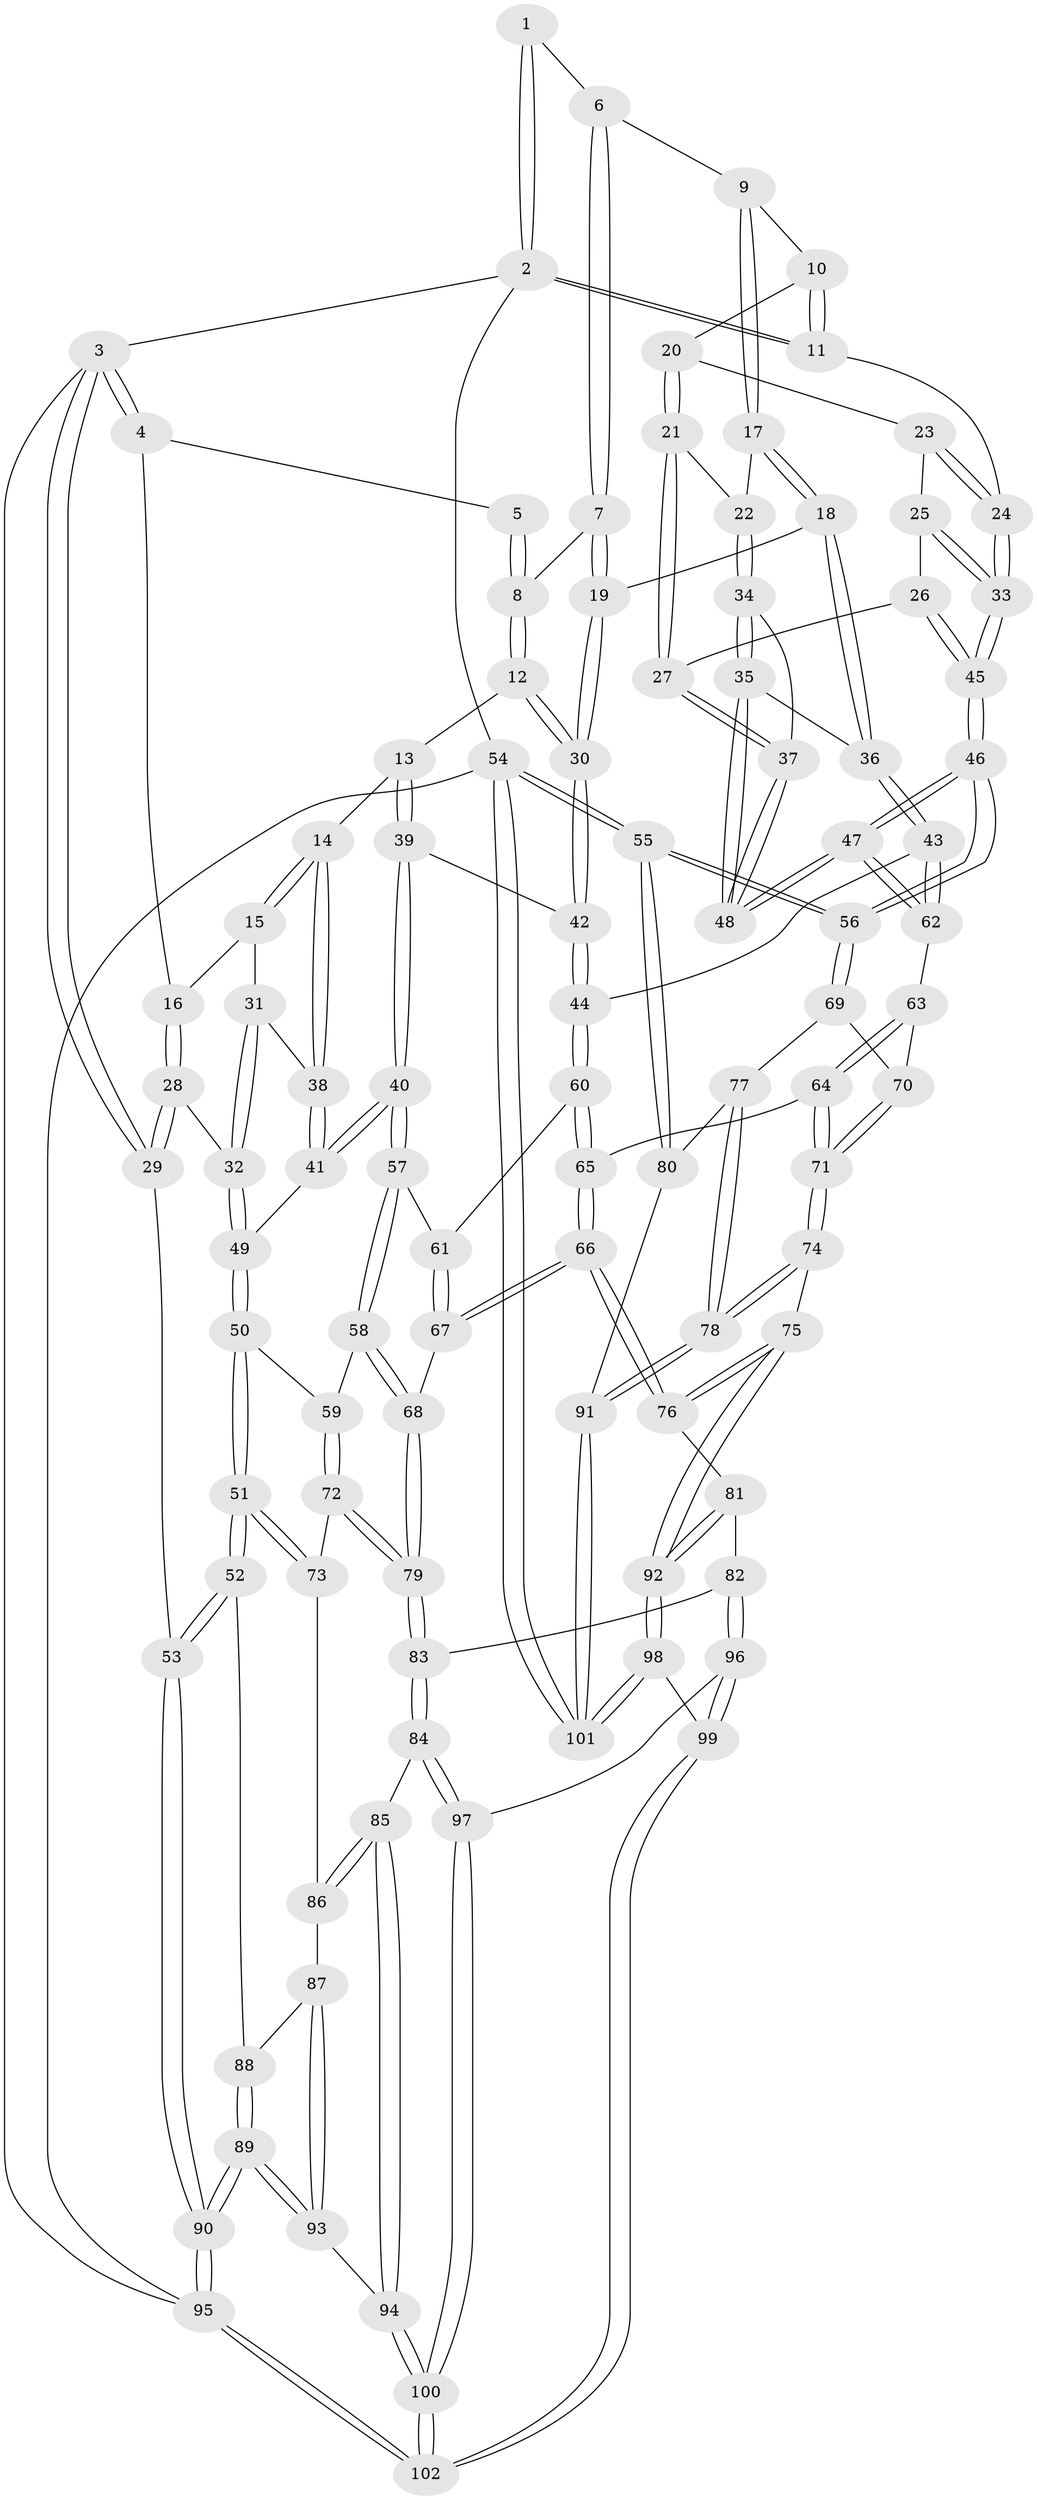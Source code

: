 // Generated by graph-tools (version 1.1) at 2025/00/03/09/25 05:00:40]
// undirected, 102 vertices, 252 edges
graph export_dot {
graph [start="1"]
  node [color=gray90,style=filled];
  1 [pos="+0.7283924277275492+0"];
  2 [pos="+1+0"];
  3 [pos="+0+0"];
  4 [pos="+0.0684616952157794+0"];
  5 [pos="+0.4161536661996851+0"];
  6 [pos="+0.7299312761845184+0"];
  7 [pos="+0.5800818882278501+0.1090328798313874"];
  8 [pos="+0.4230756344347584+0.062106688161198825"];
  9 [pos="+0.7566593615035571+0"];
  10 [pos="+0.8684450413906482+0.061789564978899765"];
  11 [pos="+1+0"];
  12 [pos="+0.4129260334693476+0.07993221948158843"];
  13 [pos="+0.3408695780191563+0.12500555371707853"];
  14 [pos="+0.328821127647478+0.1255623799826519"];
  15 [pos="+0.19985462395158132+0.10549053413196695"];
  16 [pos="+0.1728208683537738+0.06745822588873203"];
  17 [pos="+0.7235169061390546+0.10836584029679243"];
  18 [pos="+0.6317297086603703+0.17045352471108707"];
  19 [pos="+0.610756931202216+0.15834782967028097"];
  20 [pos="+0.8796109077706042+0.10283888209053024"];
  21 [pos="+0.874813366567983+0.11170202984805884"];
  22 [pos="+0.787975474725463+0.15990726081146872"];
  23 [pos="+0.9059598846948892+0.10739394547886286"];
  24 [pos="+1+0"];
  25 [pos="+0.9781428386511885+0.1714469114548633"];
  26 [pos="+0.9299937479189786+0.23928856061345333"];
  27 [pos="+0.8984505056196612+0.23857398928215004"];
  28 [pos="+0+0.2452579921565951"];
  29 [pos="+0+0.23367623355998887"];
  30 [pos="+0.47880725274497143+0.23985943446684488"];
  31 [pos="+0.19567029344209297+0.12449230188524536"];
  32 [pos="+0.07146794600772288+0.29936048526054443"];
  33 [pos="+1+0.0628029822554243"];
  34 [pos="+0.7821990896342839+0.3004531664611812"];
  35 [pos="+0.7467475797152956+0.3397921991850822"];
  36 [pos="+0.7018225852014289+0.36728477917637586"];
  37 [pos="+0.8403160533636221+0.2773909064121085"];
  38 [pos="+0.24393328486580115+0.2701372972586362"];
  39 [pos="+0.3596436711792015+0.37322373483060983"];
  40 [pos="+0.3400430069694098+0.39184006007096706"];
  41 [pos="+0.2476395762148571+0.35996819310429656"];
  42 [pos="+0.46451142337144+0.3234516856640245"];
  43 [pos="+0.6932983999364393+0.38171859831435095"];
  44 [pos="+0.6901150498662428+0.3830053835668956"];
  45 [pos="+1+0.4489320512502262"];
  46 [pos="+1+0.48243545997241966"];
  47 [pos="+1+0.48232908032497895"];
  48 [pos="+1+0.45515793914353503"];
  49 [pos="+0.15265622080005548+0.3642035259233136"];
  50 [pos="+0.07901821901607096+0.546293386151813"];
  51 [pos="+0.01465050029496653+0.6046151973443936"];
  52 [pos="+0+0.6119468592975233"];
  53 [pos="+0+0.6057413722713777"];
  54 [pos="+1+1"];
  55 [pos="+1+0.7032163231834664"];
  56 [pos="+1+0.6035280489097504"];
  57 [pos="+0.351134269343566+0.45334778287136435"];
  58 [pos="+0.3509597388546542+0.5670997485010464"];
  59 [pos="+0.3224123997252702+0.5670258506578126"];
  60 [pos="+0.6521562356114451+0.4382610494116314"];
  61 [pos="+0.6071282548987974+0.48491259103720324"];
  62 [pos="+0.8183652497212245+0.5374324357678463"];
  63 [pos="+0.8082388976814722+0.5790363733092555"];
  64 [pos="+0.7560043150772056+0.6354946667182119"];
  65 [pos="+0.685993253312592+0.6492067764323324"];
  66 [pos="+0.5873359523952046+0.7041308245608553"];
  67 [pos="+0.528369424637686+0.63010400502645"];
  68 [pos="+0.3637699848553093+0.5963090714286949"];
  69 [pos="+0.893912339832672+0.6772564329320001"];
  70 [pos="+0.8619506337637665+0.6523130387718601"];
  71 [pos="+0.7910005965965824+0.7664465620555982"];
  72 [pos="+0.10262409720076257+0.663163999177474"];
  73 [pos="+0.08300028169507116+0.6608927477847509"];
  74 [pos="+0.7943982007126923+0.8066044828045468"];
  75 [pos="+0.6727363929714235+0.7756779990140938"];
  76 [pos="+0.5877588707055725+0.7088534265888062"];
  77 [pos="+0.8916958712173441+0.6902682137125623"];
  78 [pos="+0.7963588625174551+0.8086555719268329"];
  79 [pos="+0.31535829006414384+0.7127223756054617"];
  80 [pos="+0.9317827798759041+0.7798316735439816"];
  81 [pos="+0.5768233403603718+0.7272760649378265"];
  82 [pos="+0.486828923901781+0.8122329495495907"];
  83 [pos="+0.3148123474016294+0.7371780334485686"];
  84 [pos="+0.29554552919276544+0.7801782783185122"];
  85 [pos="+0.24547765407429953+0.8002233899980102"];
  86 [pos="+0.08687263543777439+0.6717963914086229"];
  87 [pos="+0.12210568781109932+0.805043485707599"];
  88 [pos="+0.040413046226761215+0.805188420920879"];
  89 [pos="+0+0.9761864343558927"];
  90 [pos="+0+1"];
  91 [pos="+0.8235696979574637+0.8544241911933055"];
  92 [pos="+0.6171982208885023+1"];
  93 [pos="+0.13365002561962477+0.8193247372067135"];
  94 [pos="+0.1725543686666099+0.837590951046903"];
  95 [pos="+0+1"];
  96 [pos="+0.47441077934279985+0.9612482270237469"];
  97 [pos="+0.326946627967016+0.8694003342594643"];
  98 [pos="+0.6137313268406059+1"];
  99 [pos="+0.5610940894452142+1"];
  100 [pos="+0.15895920459434176+1"];
  101 [pos="+0.8474345977343936+1"];
  102 [pos="+0.09821759244630218+1"];
  1 -- 2;
  1 -- 2;
  1 -- 6;
  2 -- 3;
  2 -- 11;
  2 -- 11;
  2 -- 54;
  3 -- 4;
  3 -- 4;
  3 -- 29;
  3 -- 29;
  3 -- 95;
  4 -- 5;
  4 -- 16;
  5 -- 8;
  5 -- 8;
  6 -- 7;
  6 -- 7;
  6 -- 9;
  7 -- 8;
  7 -- 19;
  7 -- 19;
  8 -- 12;
  8 -- 12;
  9 -- 10;
  9 -- 17;
  9 -- 17;
  10 -- 11;
  10 -- 11;
  10 -- 20;
  11 -- 24;
  12 -- 13;
  12 -- 30;
  12 -- 30;
  13 -- 14;
  13 -- 39;
  13 -- 39;
  14 -- 15;
  14 -- 15;
  14 -- 38;
  14 -- 38;
  15 -- 16;
  15 -- 31;
  16 -- 28;
  16 -- 28;
  17 -- 18;
  17 -- 18;
  17 -- 22;
  18 -- 19;
  18 -- 36;
  18 -- 36;
  19 -- 30;
  19 -- 30;
  20 -- 21;
  20 -- 21;
  20 -- 23;
  21 -- 22;
  21 -- 27;
  21 -- 27;
  22 -- 34;
  22 -- 34;
  23 -- 24;
  23 -- 24;
  23 -- 25;
  24 -- 33;
  24 -- 33;
  25 -- 26;
  25 -- 33;
  25 -- 33;
  26 -- 27;
  26 -- 45;
  26 -- 45;
  27 -- 37;
  27 -- 37;
  28 -- 29;
  28 -- 29;
  28 -- 32;
  29 -- 53;
  30 -- 42;
  30 -- 42;
  31 -- 32;
  31 -- 32;
  31 -- 38;
  32 -- 49;
  32 -- 49;
  33 -- 45;
  33 -- 45;
  34 -- 35;
  34 -- 35;
  34 -- 37;
  35 -- 36;
  35 -- 48;
  35 -- 48;
  36 -- 43;
  36 -- 43;
  37 -- 48;
  37 -- 48;
  38 -- 41;
  38 -- 41;
  39 -- 40;
  39 -- 40;
  39 -- 42;
  40 -- 41;
  40 -- 41;
  40 -- 57;
  40 -- 57;
  41 -- 49;
  42 -- 44;
  42 -- 44;
  43 -- 44;
  43 -- 62;
  43 -- 62;
  44 -- 60;
  44 -- 60;
  45 -- 46;
  45 -- 46;
  46 -- 47;
  46 -- 47;
  46 -- 56;
  46 -- 56;
  47 -- 48;
  47 -- 48;
  47 -- 62;
  47 -- 62;
  49 -- 50;
  49 -- 50;
  50 -- 51;
  50 -- 51;
  50 -- 59;
  51 -- 52;
  51 -- 52;
  51 -- 73;
  51 -- 73;
  52 -- 53;
  52 -- 53;
  52 -- 88;
  53 -- 90;
  53 -- 90;
  54 -- 55;
  54 -- 55;
  54 -- 101;
  54 -- 101;
  54 -- 95;
  55 -- 56;
  55 -- 56;
  55 -- 80;
  55 -- 80;
  56 -- 69;
  56 -- 69;
  57 -- 58;
  57 -- 58;
  57 -- 61;
  58 -- 59;
  58 -- 68;
  58 -- 68;
  59 -- 72;
  59 -- 72;
  60 -- 61;
  60 -- 65;
  60 -- 65;
  61 -- 67;
  61 -- 67;
  62 -- 63;
  63 -- 64;
  63 -- 64;
  63 -- 70;
  64 -- 65;
  64 -- 71;
  64 -- 71;
  65 -- 66;
  65 -- 66;
  66 -- 67;
  66 -- 67;
  66 -- 76;
  66 -- 76;
  67 -- 68;
  68 -- 79;
  68 -- 79;
  69 -- 70;
  69 -- 77;
  70 -- 71;
  70 -- 71;
  71 -- 74;
  71 -- 74;
  72 -- 73;
  72 -- 79;
  72 -- 79;
  73 -- 86;
  74 -- 75;
  74 -- 78;
  74 -- 78;
  75 -- 76;
  75 -- 76;
  75 -- 92;
  75 -- 92;
  76 -- 81;
  77 -- 78;
  77 -- 78;
  77 -- 80;
  78 -- 91;
  78 -- 91;
  79 -- 83;
  79 -- 83;
  80 -- 91;
  81 -- 82;
  81 -- 92;
  81 -- 92;
  82 -- 83;
  82 -- 96;
  82 -- 96;
  83 -- 84;
  83 -- 84;
  84 -- 85;
  84 -- 97;
  84 -- 97;
  85 -- 86;
  85 -- 86;
  85 -- 94;
  85 -- 94;
  86 -- 87;
  87 -- 88;
  87 -- 93;
  87 -- 93;
  88 -- 89;
  88 -- 89;
  89 -- 90;
  89 -- 90;
  89 -- 93;
  89 -- 93;
  90 -- 95;
  90 -- 95;
  91 -- 101;
  91 -- 101;
  92 -- 98;
  92 -- 98;
  93 -- 94;
  94 -- 100;
  94 -- 100;
  95 -- 102;
  95 -- 102;
  96 -- 97;
  96 -- 99;
  96 -- 99;
  97 -- 100;
  97 -- 100;
  98 -- 99;
  98 -- 101;
  98 -- 101;
  99 -- 102;
  99 -- 102;
  100 -- 102;
  100 -- 102;
}
